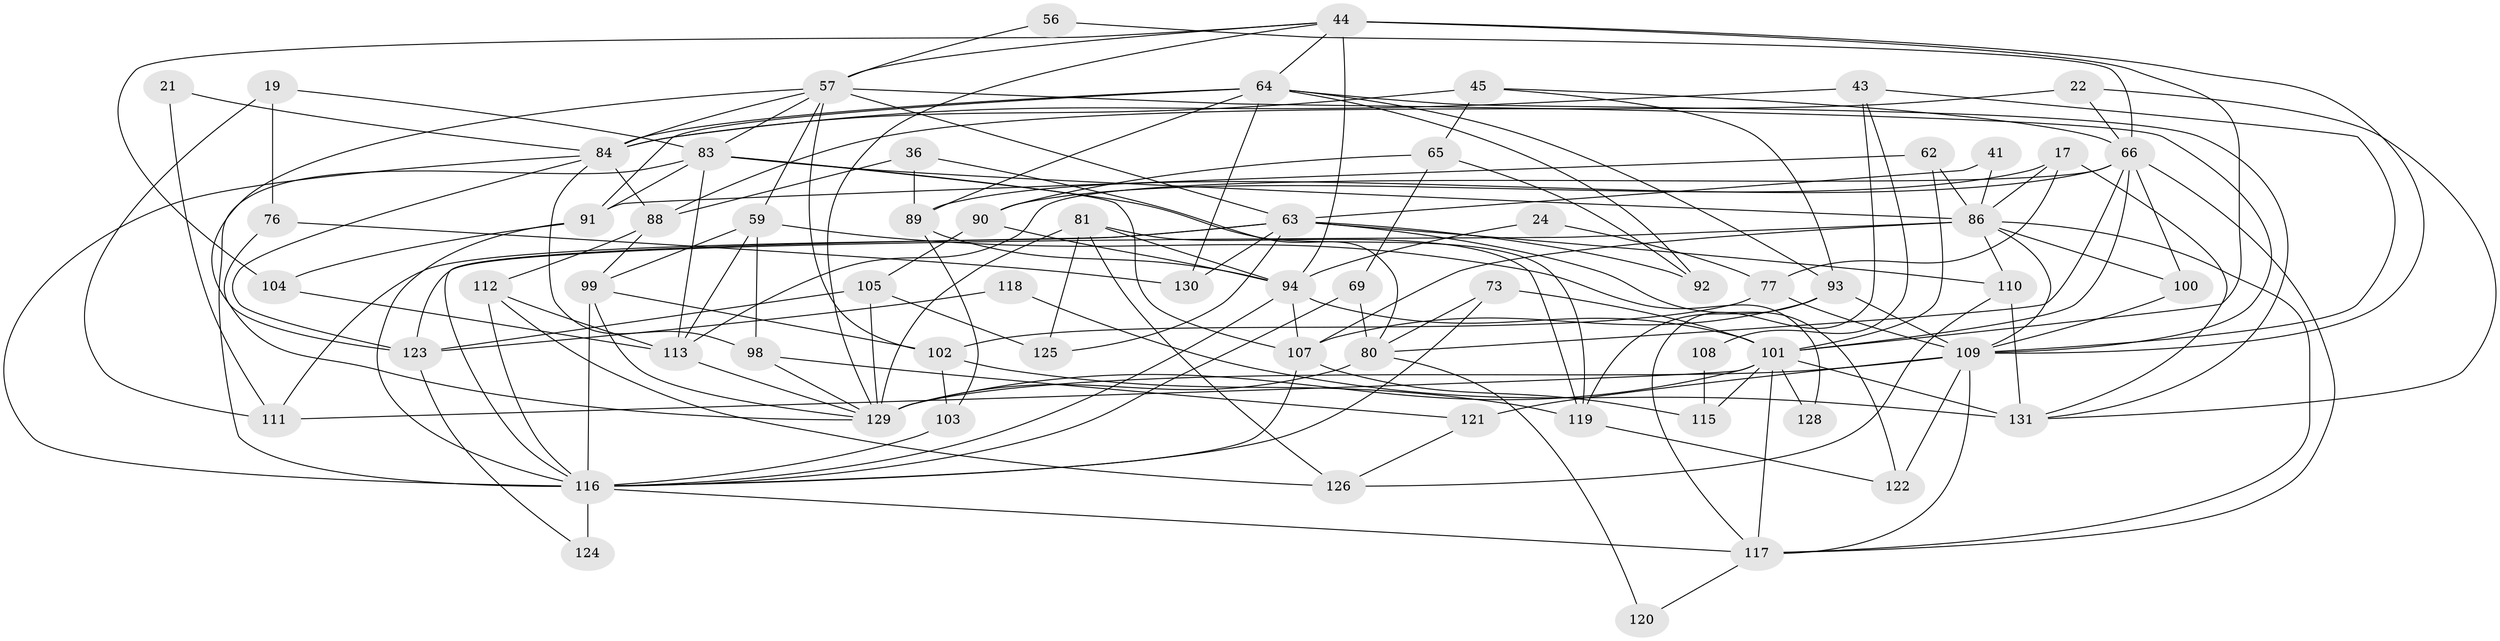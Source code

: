 // original degree distribution, {2: 0.13740458015267176, 5: 0.22900763358778625, 7: 0.05343511450381679, 3: 0.25190839694656486, 4: 0.2595419847328244, 6: 0.06870229007633588}
// Generated by graph-tools (version 1.1) at 2025/55/03/04/25 21:55:15]
// undirected, 65 vertices, 159 edges
graph export_dot {
graph [start="1"]
  node [color=gray90,style=filled];
  17;
  19;
  21;
  22;
  24;
  36;
  41;
  43;
  44 [super="+28"];
  45;
  56;
  57 [super="+6+55"];
  59;
  62;
  63 [super="+10+51"];
  64 [super="+54+60"];
  65;
  66 [super="+23+53"];
  69;
  73;
  76;
  77 [super="+8+49"];
  80 [super="+74"];
  81 [super="+11"];
  83 [super="+13+14+35"];
  84 [super="+20+29+16"];
  86 [super="+58+38"];
  88 [super="+18"];
  89;
  90;
  91 [super="+42"];
  92 [super="+1"];
  93 [super="+37"];
  94 [super="+31+87"];
  98;
  99 [super="+15"];
  100;
  101 [super="+7+71"];
  102 [super="+82"];
  103;
  104;
  105;
  107 [super="+85+30"];
  108;
  109 [super="+27+72"];
  110 [super="+78"];
  111 [super="+50"];
  112;
  113 [super="+48"];
  115;
  116 [super="+67+25+75+106"];
  117 [super="+96+40"];
  118;
  119;
  120;
  121;
  122;
  123 [super="+61"];
  124;
  125;
  126;
  128;
  129 [super="+32+68+97"];
  130 [super="+127"];
  131 [super="+114"];
  17 -- 90;
  17 -- 77;
  17 -- 131;
  17 -- 86;
  19 -- 76;
  19 -- 111;
  19 -- 83;
  21 -- 111;
  21 -- 84;
  22 -- 88 [weight=2];
  22 -- 131;
  22 -- 66 [weight=2];
  24 -- 94;
  24 -- 77;
  36 -- 80;
  36 -- 89;
  36 -- 88;
  41 -- 86;
  41 -- 63;
  43 -- 108;
  43 -- 109;
  43 -- 117;
  43 -- 84;
  44 -- 101 [weight=3];
  44 -- 64 [weight=2];
  44 -- 104;
  44 -- 94;
  44 -- 109 [weight=2];
  44 -- 57;
  44 -- 129;
  45 -- 65;
  45 -- 66;
  45 -- 84;
  45 -- 93;
  56 -- 66;
  56 -- 57;
  57 -- 59;
  57 -- 63 [weight=3];
  57 -- 109 [weight=2];
  57 -- 83;
  57 -- 123;
  57 -- 84;
  57 -- 102;
  59 -- 128;
  59 -- 98;
  59 -- 99;
  59 -- 113;
  62 -- 86;
  62 -- 101;
  62 -- 91;
  63 -- 122;
  63 -- 116 [weight=3];
  63 -- 130;
  63 -- 110;
  63 -- 111 [weight=2];
  63 -- 92;
  63 -- 125;
  64 -- 130;
  64 -- 92 [weight=2];
  64 -- 89;
  64 -- 131;
  64 -- 91;
  64 -- 84 [weight=3];
  64 -- 93;
  65 -- 69;
  65 -- 92;
  65 -- 90;
  66 -- 100;
  66 -- 101;
  66 -- 89;
  66 -- 117;
  66 -- 80;
  66 -- 113;
  69 -- 116 [weight=2];
  69 -- 80;
  73 -- 80;
  73 -- 116;
  73 -- 101;
  76 -- 130 [weight=2];
  76 -- 129;
  77 -- 109 [weight=2];
  77 -- 102;
  80 -- 129 [weight=2];
  80 -- 120;
  81 -- 126;
  81 -- 125;
  81 -- 94 [weight=2];
  81 -- 119;
  81 -- 129;
  83 -- 86 [weight=2];
  83 -- 119;
  83 -- 116;
  83 -- 91;
  83 -- 113;
  83 -- 107;
  84 -- 123;
  84 -- 116;
  84 -- 88;
  84 -- 98;
  86 -- 123;
  86 -- 100;
  86 -- 110 [weight=2];
  86 -- 117 [weight=2];
  86 -- 109;
  86 -- 107;
  88 -- 112;
  88 -- 99;
  89 -- 94;
  89 -- 103;
  90 -- 105;
  90 -- 94;
  91 -- 104;
  91 -- 116 [weight=2];
  93 -- 107;
  93 -- 119;
  93 -- 109;
  94 -- 116 [weight=2];
  94 -- 101 [weight=2];
  94 -- 107;
  98 -- 121;
  98 -- 129;
  99 -- 102;
  99 -- 116;
  99 -- 129;
  100 -- 109;
  101 -- 115;
  101 -- 128 [weight=2];
  101 -- 131 [weight=2];
  101 -- 117 [weight=2];
  101 -- 111;
  101 -- 129 [weight=2];
  102 -- 119;
  102 -- 103;
  103 -- 116;
  104 -- 113;
  105 -- 123;
  105 -- 125;
  105 -- 129;
  107 -- 115;
  107 -- 116;
  108 -- 115;
  109 -- 121;
  109 -- 129 [weight=2];
  109 -- 122;
  109 -- 117;
  110 -- 126;
  110 -- 131;
  112 -- 126;
  112 -- 113;
  112 -- 116;
  113 -- 129;
  116 -- 124 [weight=3];
  116 -- 117 [weight=3];
  117 -- 120;
  118 -- 123;
  118 -- 131;
  119 -- 122;
  121 -- 126;
  123 -- 124 [weight=2];
}
